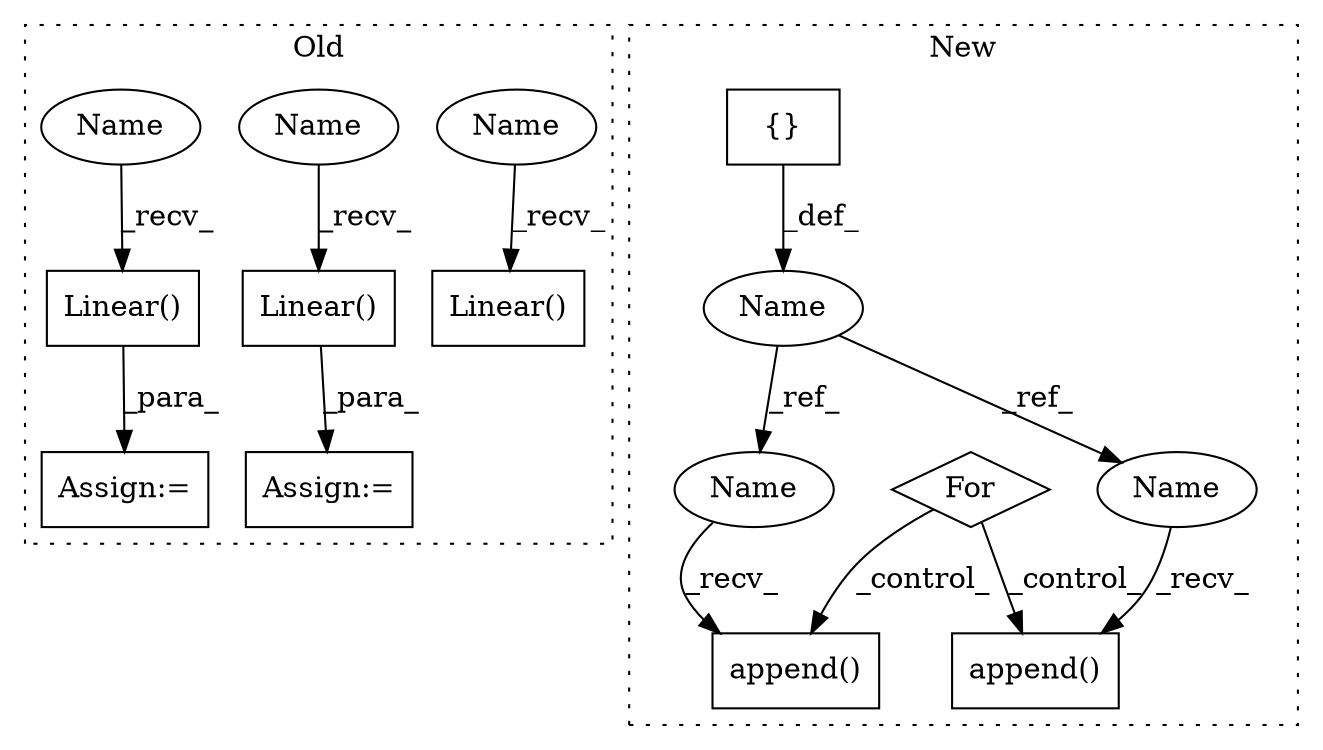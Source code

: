 digraph G {
subgraph cluster0 {
1 [label="Linear()" a="75" s="4413,4437" l="10,1" shape="box"];
7 [label="Assign:=" a="68" s="4379" l="3" shape="box"];
8 [label="Linear()" a="75" s="4282,4306" l="10,1" shape="box"];
9 [label="Assign:=" a="68" s="4172" l="3" shape="box"];
10 [label="Linear()" a="75" s="4730,4754" l="10,1" shape="box"];
11 [label="Name" a="87" s="4730" l="2" shape="ellipse"];
12 [label="Name" a="87" s="4282" l="2" shape="ellipse"];
13 [label="Name" a="87" s="4413" l="2" shape="ellipse"];
label = "Old";
style="dotted";
}
subgraph cluster1 {
2 [label="For" a="107" s="2149,2180" l="4,14" shape="diamond"];
3 [label="append()" a="75" s="2194,2237" l="16,1" shape="box"];
4 [label="append()" a="75" s="2251,2294" l="16,1" shape="box"];
5 [label="Name" a="87" s="2127" l="8" shape="ellipse"];
6 [label="{}" a="59" s="2138,2138" l="2,1" shape="box"];
14 [label="Name" a="87" s="2194" l="8" shape="ellipse"];
15 [label="Name" a="87" s="2251" l="8" shape="ellipse"];
label = "New";
style="dotted";
}
1 -> 7 [label="_para_"];
2 -> 3 [label="_control_"];
2 -> 4 [label="_control_"];
5 -> 14 [label="_ref_"];
5 -> 15 [label="_ref_"];
6 -> 5 [label="_def_"];
8 -> 9 [label="_para_"];
11 -> 10 [label="_recv_"];
12 -> 8 [label="_recv_"];
13 -> 1 [label="_recv_"];
14 -> 3 [label="_recv_"];
15 -> 4 [label="_recv_"];
}